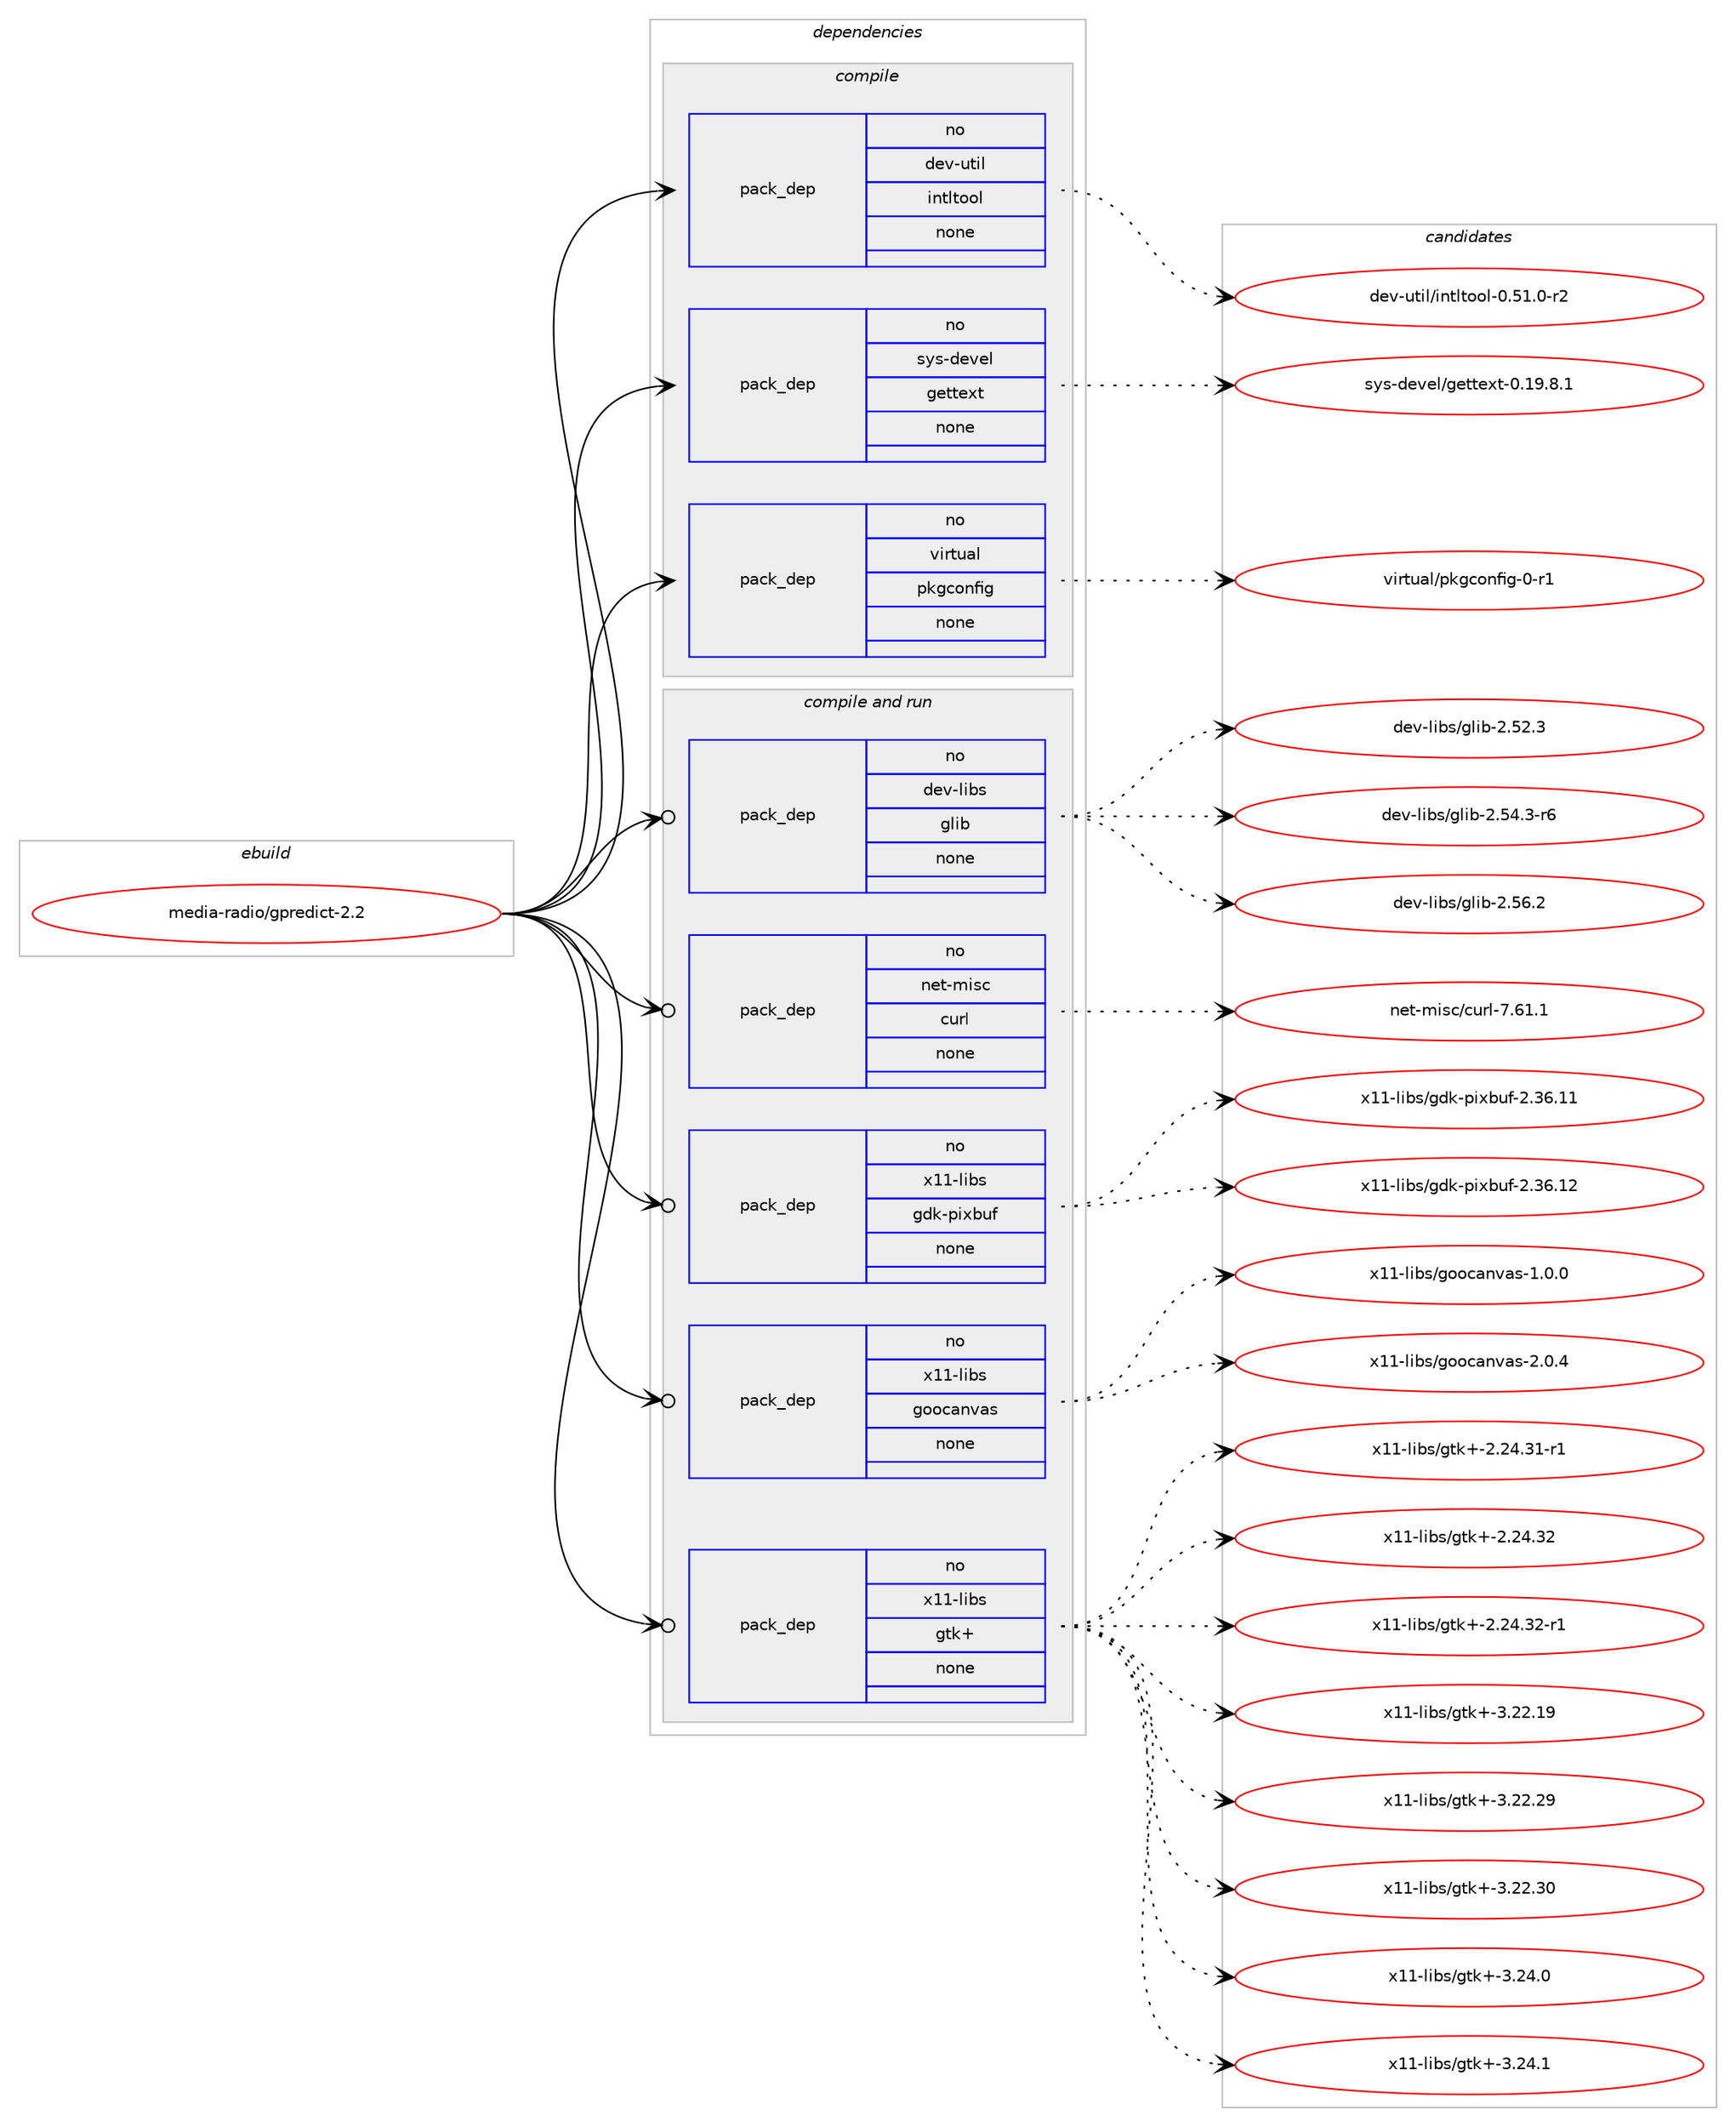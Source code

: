 digraph prolog {

# *************
# Graph options
# *************

newrank=true;
concentrate=true;
compound=true;
graph [rankdir=LR,fontname=Helvetica,fontsize=10,ranksep=1.5];#, ranksep=2.5, nodesep=0.2];
edge  [arrowhead=vee];
node  [fontname=Helvetica,fontsize=10];

# **********
# The ebuild
# **********

subgraph cluster_leftcol {
color=gray;
rank=same;
label=<<i>ebuild</i>>;
id [label="media-radio/gpredict-2.2", color=red, width=4, href="../media-radio/gpredict-2.2.svg"];
}

# ****************
# The dependencies
# ****************

subgraph cluster_midcol {
color=gray;
label=<<i>dependencies</i>>;
subgraph cluster_compile {
fillcolor="#eeeeee";
style=filled;
label=<<i>compile</i>>;
subgraph pack5809 {
dependency7479 [label=<<TABLE BORDER="0" CELLBORDER="1" CELLSPACING="0" CELLPADDING="4" WIDTH="220"><TR><TD ROWSPAN="6" CELLPADDING="30">pack_dep</TD></TR><TR><TD WIDTH="110">no</TD></TR><TR><TD>dev-util</TD></TR><TR><TD>intltool</TD></TR><TR><TD>none</TD></TR><TR><TD></TD></TR></TABLE>>, shape=none, color=blue];
}
id:e -> dependency7479:w [weight=20,style="solid",arrowhead="vee"];
subgraph pack5810 {
dependency7480 [label=<<TABLE BORDER="0" CELLBORDER="1" CELLSPACING="0" CELLPADDING="4" WIDTH="220"><TR><TD ROWSPAN="6" CELLPADDING="30">pack_dep</TD></TR><TR><TD WIDTH="110">no</TD></TR><TR><TD>sys-devel</TD></TR><TR><TD>gettext</TD></TR><TR><TD>none</TD></TR><TR><TD></TD></TR></TABLE>>, shape=none, color=blue];
}
id:e -> dependency7480:w [weight=20,style="solid",arrowhead="vee"];
subgraph pack5811 {
dependency7481 [label=<<TABLE BORDER="0" CELLBORDER="1" CELLSPACING="0" CELLPADDING="4" WIDTH="220"><TR><TD ROWSPAN="6" CELLPADDING="30">pack_dep</TD></TR><TR><TD WIDTH="110">no</TD></TR><TR><TD>virtual</TD></TR><TR><TD>pkgconfig</TD></TR><TR><TD>none</TD></TR><TR><TD></TD></TR></TABLE>>, shape=none, color=blue];
}
id:e -> dependency7481:w [weight=20,style="solid",arrowhead="vee"];
}
subgraph cluster_compileandrun {
fillcolor="#eeeeee";
style=filled;
label=<<i>compile and run</i>>;
subgraph pack5812 {
dependency7482 [label=<<TABLE BORDER="0" CELLBORDER="1" CELLSPACING="0" CELLPADDING="4" WIDTH="220"><TR><TD ROWSPAN="6" CELLPADDING="30">pack_dep</TD></TR><TR><TD WIDTH="110">no</TD></TR><TR><TD>dev-libs</TD></TR><TR><TD>glib</TD></TR><TR><TD>none</TD></TR><TR><TD></TD></TR></TABLE>>, shape=none, color=blue];
}
id:e -> dependency7482:w [weight=20,style="solid",arrowhead="odotvee"];
subgraph pack5813 {
dependency7483 [label=<<TABLE BORDER="0" CELLBORDER="1" CELLSPACING="0" CELLPADDING="4" WIDTH="220"><TR><TD ROWSPAN="6" CELLPADDING="30">pack_dep</TD></TR><TR><TD WIDTH="110">no</TD></TR><TR><TD>net-misc</TD></TR><TR><TD>curl</TD></TR><TR><TD>none</TD></TR><TR><TD></TD></TR></TABLE>>, shape=none, color=blue];
}
id:e -> dependency7483:w [weight=20,style="solid",arrowhead="odotvee"];
subgraph pack5814 {
dependency7484 [label=<<TABLE BORDER="0" CELLBORDER="1" CELLSPACING="0" CELLPADDING="4" WIDTH="220"><TR><TD ROWSPAN="6" CELLPADDING="30">pack_dep</TD></TR><TR><TD WIDTH="110">no</TD></TR><TR><TD>x11-libs</TD></TR><TR><TD>gdk-pixbuf</TD></TR><TR><TD>none</TD></TR><TR><TD></TD></TR></TABLE>>, shape=none, color=blue];
}
id:e -> dependency7484:w [weight=20,style="solid",arrowhead="odotvee"];
subgraph pack5815 {
dependency7485 [label=<<TABLE BORDER="0" CELLBORDER="1" CELLSPACING="0" CELLPADDING="4" WIDTH="220"><TR><TD ROWSPAN="6" CELLPADDING="30">pack_dep</TD></TR><TR><TD WIDTH="110">no</TD></TR><TR><TD>x11-libs</TD></TR><TR><TD>goocanvas</TD></TR><TR><TD>none</TD></TR><TR><TD></TD></TR></TABLE>>, shape=none, color=blue];
}
id:e -> dependency7485:w [weight=20,style="solid",arrowhead="odotvee"];
subgraph pack5816 {
dependency7486 [label=<<TABLE BORDER="0" CELLBORDER="1" CELLSPACING="0" CELLPADDING="4" WIDTH="220"><TR><TD ROWSPAN="6" CELLPADDING="30">pack_dep</TD></TR><TR><TD WIDTH="110">no</TD></TR><TR><TD>x11-libs</TD></TR><TR><TD>gtk+</TD></TR><TR><TD>none</TD></TR><TR><TD></TD></TR></TABLE>>, shape=none, color=blue];
}
id:e -> dependency7486:w [weight=20,style="solid",arrowhead="odotvee"];
}
subgraph cluster_run {
fillcolor="#eeeeee";
style=filled;
label=<<i>run</i>>;
}
}

# **************
# The candidates
# **************

subgraph cluster_choices {
rank=same;
color=gray;
label=<<i>candidates</i>>;

subgraph choice5809 {
color=black;
nodesep=1;
choice1001011184511711610510847105110116108116111111108454846534946484511450 [label="dev-util/intltool-0.51.0-r2", color=red, width=4,href="../dev-util/intltool-0.51.0-r2.svg"];
dependency7479:e -> choice1001011184511711610510847105110116108116111111108454846534946484511450:w [style=dotted,weight="100"];
}
subgraph choice5810 {
color=black;
nodesep=1;
choice1151211154510010111810110847103101116116101120116454846495746564649 [label="sys-devel/gettext-0.19.8.1", color=red, width=4,href="../sys-devel/gettext-0.19.8.1.svg"];
dependency7480:e -> choice1151211154510010111810110847103101116116101120116454846495746564649:w [style=dotted,weight="100"];
}
subgraph choice5811 {
color=black;
nodesep=1;
choice11810511411611797108471121071039911111010210510345484511449 [label="virtual/pkgconfig-0-r1", color=red, width=4,href="../virtual/pkgconfig-0-r1.svg"];
dependency7481:e -> choice11810511411611797108471121071039911111010210510345484511449:w [style=dotted,weight="100"];
}
subgraph choice5812 {
color=black;
nodesep=1;
choice1001011184510810598115471031081059845504653504651 [label="dev-libs/glib-2.52.3", color=red, width=4,href="../dev-libs/glib-2.52.3.svg"];
choice10010111845108105981154710310810598455046535246514511454 [label="dev-libs/glib-2.54.3-r6", color=red, width=4,href="../dev-libs/glib-2.54.3-r6.svg"];
choice1001011184510810598115471031081059845504653544650 [label="dev-libs/glib-2.56.2", color=red, width=4,href="../dev-libs/glib-2.56.2.svg"];
dependency7482:e -> choice1001011184510810598115471031081059845504653504651:w [style=dotted,weight="100"];
dependency7482:e -> choice10010111845108105981154710310810598455046535246514511454:w [style=dotted,weight="100"];
dependency7482:e -> choice1001011184510810598115471031081059845504653544650:w [style=dotted,weight="100"];
}
subgraph choice5813 {
color=black;
nodesep=1;
choice1101011164510910511599479911711410845554654494649 [label="net-misc/curl-7.61.1", color=red, width=4,href="../net-misc/curl-7.61.1.svg"];
dependency7483:e -> choice1101011164510910511599479911711410845554654494649:w [style=dotted,weight="100"];
}
subgraph choice5814 {
color=black;
nodesep=1;
choice120494945108105981154710310010745112105120981171024550465154464949 [label="x11-libs/gdk-pixbuf-2.36.11", color=red, width=4,href="../x11-libs/gdk-pixbuf-2.36.11.svg"];
choice120494945108105981154710310010745112105120981171024550465154464950 [label="x11-libs/gdk-pixbuf-2.36.12", color=red, width=4,href="../x11-libs/gdk-pixbuf-2.36.12.svg"];
dependency7484:e -> choice120494945108105981154710310010745112105120981171024550465154464949:w [style=dotted,weight="100"];
dependency7484:e -> choice120494945108105981154710310010745112105120981171024550465154464950:w [style=dotted,weight="100"];
}
subgraph choice5815 {
color=black;
nodesep=1;
choice1204949451081059811547103111111999711011897115454946484648 [label="x11-libs/goocanvas-1.0.0", color=red, width=4,href="../x11-libs/goocanvas-1.0.0.svg"];
choice1204949451081059811547103111111999711011897115455046484652 [label="x11-libs/goocanvas-2.0.4", color=red, width=4,href="../x11-libs/goocanvas-2.0.4.svg"];
dependency7485:e -> choice1204949451081059811547103111111999711011897115454946484648:w [style=dotted,weight="100"];
dependency7485:e -> choice1204949451081059811547103111111999711011897115455046484652:w [style=dotted,weight="100"];
}
subgraph choice5816 {
color=black;
nodesep=1;
choice12049494510810598115471031161074345504650524651494511449 [label="x11-libs/gtk+-2.24.31-r1", color=red, width=4,href="../x11-libs/gtk+-2.24.31-r1.svg"];
choice1204949451081059811547103116107434550465052465150 [label="x11-libs/gtk+-2.24.32", color=red, width=4,href="../x11-libs/gtk+-2.24.32.svg"];
choice12049494510810598115471031161074345504650524651504511449 [label="x11-libs/gtk+-2.24.32-r1", color=red, width=4,href="../x11-libs/gtk+-2.24.32-r1.svg"];
choice1204949451081059811547103116107434551465050464957 [label="x11-libs/gtk+-3.22.19", color=red, width=4,href="../x11-libs/gtk+-3.22.19.svg"];
choice1204949451081059811547103116107434551465050465057 [label="x11-libs/gtk+-3.22.29", color=red, width=4,href="../x11-libs/gtk+-3.22.29.svg"];
choice1204949451081059811547103116107434551465050465148 [label="x11-libs/gtk+-3.22.30", color=red, width=4,href="../x11-libs/gtk+-3.22.30.svg"];
choice12049494510810598115471031161074345514650524648 [label="x11-libs/gtk+-3.24.0", color=red, width=4,href="../x11-libs/gtk+-3.24.0.svg"];
choice12049494510810598115471031161074345514650524649 [label="x11-libs/gtk+-3.24.1", color=red, width=4,href="../x11-libs/gtk+-3.24.1.svg"];
dependency7486:e -> choice12049494510810598115471031161074345504650524651494511449:w [style=dotted,weight="100"];
dependency7486:e -> choice1204949451081059811547103116107434550465052465150:w [style=dotted,weight="100"];
dependency7486:e -> choice12049494510810598115471031161074345504650524651504511449:w [style=dotted,weight="100"];
dependency7486:e -> choice1204949451081059811547103116107434551465050464957:w [style=dotted,weight="100"];
dependency7486:e -> choice1204949451081059811547103116107434551465050465057:w [style=dotted,weight="100"];
dependency7486:e -> choice1204949451081059811547103116107434551465050465148:w [style=dotted,weight="100"];
dependency7486:e -> choice12049494510810598115471031161074345514650524648:w [style=dotted,weight="100"];
dependency7486:e -> choice12049494510810598115471031161074345514650524649:w [style=dotted,weight="100"];
}
}

}
